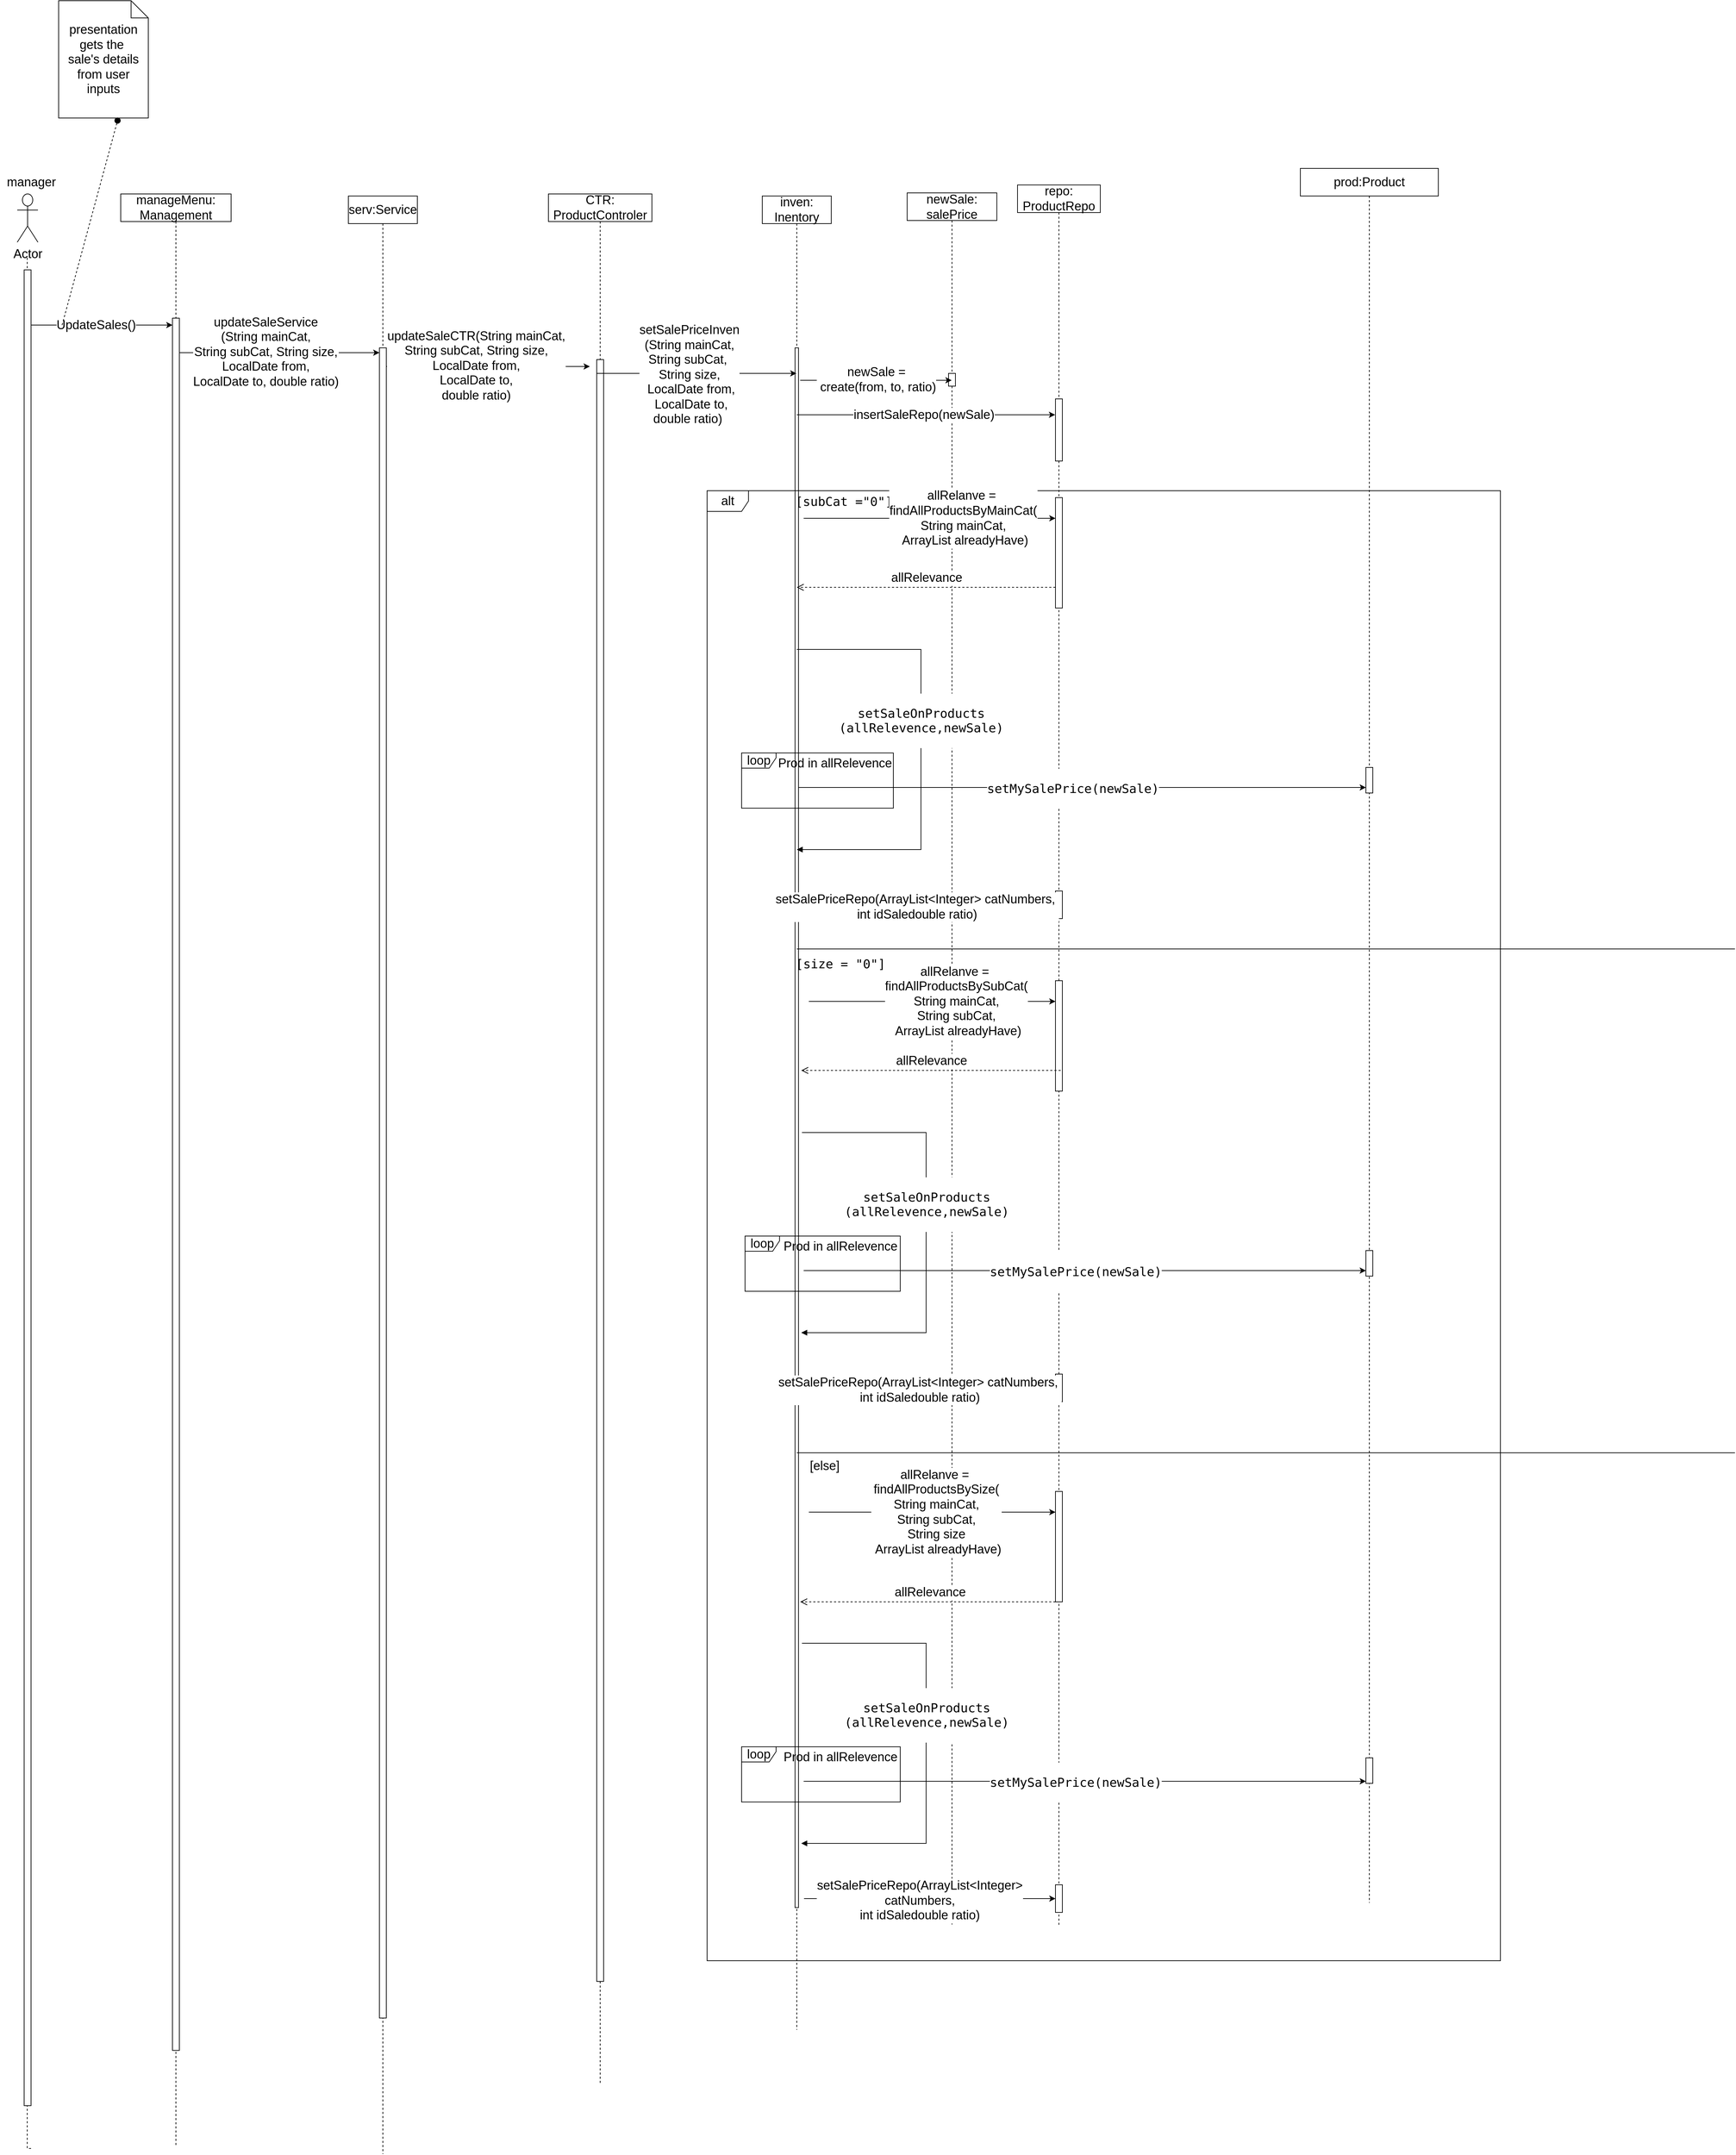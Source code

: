 <mxfile version="24.6.3" type="github">
  <diagram name="Page-1" id="2YBvvXClWsGukQMizWep">
    <mxGraphModel dx="2505" dy="1423" grid="1" gridSize="10" guides="1" tooltips="1" connect="1" arrows="1" fold="1" page="1" pageScale="1" pageWidth="850" pageHeight="1100" math="0" shadow="0">
      <root>
        <mxCell id="0" />
        <mxCell id="1" parent="0" />
        <mxCell id="AZfFT43j_TAVs0j9CgRW-6" value="" style="endArrow=none;endFill=0;html=1;edgeStyle=orthogonalEdgeStyle;align=left;verticalAlign=top;rounded=0;dashed=1;fontSize=18;" edge="1" parent="1">
          <mxGeometry x="-1" relative="1" as="geometry">
            <mxPoint x="50" y="3212" as="sourcePoint" />
            <mxPoint x="44.5" y="470" as="targetPoint" />
            <Array as="points">
              <mxPoint x="45" y="3212" />
            </Array>
            <mxPoint as="offset" />
          </mxGeometry>
        </mxCell>
        <mxCell id="AZfFT43j_TAVs0j9CgRW-1" value="Actor" style="shape=umlActor;verticalLabelPosition=bottom;verticalAlign=top;html=1;fontSize=18;" vertex="1" parent="1">
          <mxGeometry x="30" y="380" width="30" height="70" as="geometry" />
        </mxCell>
        <mxCell id="AZfFT43j_TAVs0j9CgRW-2" value="&lt;font style=&quot;font-size: 18px;&quot;&gt;manager&lt;/font&gt;" style="text;html=1;align=center;verticalAlign=middle;resizable=0;points=[];autosize=1;strokeColor=none;fillColor=none;fontSize=18;" vertex="1" parent="1">
          <mxGeometry x="5" y="343" width="90" height="40" as="geometry" />
        </mxCell>
        <mxCell id="AZfFT43j_TAVs0j9CgRW-14" style="edgeStyle=elbowEdgeStyle;rounded=0;orthogonalLoop=1;jettySize=auto;html=1;elbow=vertical;curved=0;fontSize=18;" edge="1" parent="1" target="AZfFT43j_TAVs0j9CgRW-29">
          <mxGeometry relative="1" as="geometry">
            <mxPoint x="50" y="570" as="sourcePoint" />
            <mxPoint x="270" y="570" as="targetPoint" />
          </mxGeometry>
        </mxCell>
        <mxCell id="AZfFT43j_TAVs0j9CgRW-15" value="&lt;div style=&quot;color: rgb(169, 183, 198); font-family: &amp;quot;JetBrains Mono&amp;quot;, monospace; font-size: 18px;&quot;&gt;&lt;pre style=&quot;font-size: 18px;&quot;&gt;&lt;br style=&quot;font-size: 18px;&quot;&gt;&lt;/pre&gt;&lt;/div&gt;" style="edgeLabel;html=1;align=center;verticalAlign=middle;resizable=0;points=[];fontSize=18;" vertex="1" connectable="0" parent="AZfFT43j_TAVs0j9CgRW-14">
          <mxGeometry x="-0.338" y="-2" relative="1" as="geometry">
            <mxPoint as="offset" />
          </mxGeometry>
        </mxCell>
        <mxCell id="AZfFT43j_TAVs0j9CgRW-16" value="UpdateSales()" style="edgeLabel;html=1;align=center;verticalAlign=middle;resizable=0;points=[];fontSize=18;" vertex="1" connectable="0" parent="AZfFT43j_TAVs0j9CgRW-14">
          <mxGeometry x="-0.084" relative="1" as="geometry">
            <mxPoint as="offset" />
          </mxGeometry>
        </mxCell>
        <mxCell id="AZfFT43j_TAVs0j9CgRW-5" value="" style="html=1;points=[];perimeter=orthogonalPerimeter;outlineConnect=0;targetShapes=umlLifeline;portConstraint=eastwest;newEdgeStyle={&quot;edgeStyle&quot;:&quot;elbowEdgeStyle&quot;,&quot;elbow&quot;:&quot;vertical&quot;,&quot;curved&quot;:0,&quot;rounded&quot;:0};fontSize=18;" vertex="1" parent="1">
          <mxGeometry x="40" y="490" width="10" height="2660" as="geometry" />
        </mxCell>
        <mxCell id="AZfFT43j_TAVs0j9CgRW-8" value="serv:Service" style="shape=umlLifeline;perimeter=lifelinePerimeter;whiteSpace=wrap;html=1;container=0;dropTarget=0;collapsible=0;recursiveResize=0;outlineConnect=0;portConstraint=eastwest;newEdgeStyle={&quot;edgeStyle&quot;:&quot;elbowEdgeStyle&quot;,&quot;elbow&quot;:&quot;vertical&quot;,&quot;curved&quot;:0,&quot;rounded&quot;:0};fontSize=18;" vertex="1" parent="1">
          <mxGeometry x="510" y="383" width="100" height="2837" as="geometry" />
        </mxCell>
        <mxCell id="AZfFT43j_TAVs0j9CgRW-9" value="" style="html=1;points=[];perimeter=orthogonalPerimeter;outlineConnect=0;targetShapes=umlLifeline;portConstraint=eastwest;newEdgeStyle={&quot;edgeStyle&quot;:&quot;elbowEdgeStyle&quot;,&quot;elbow&quot;:&quot;vertical&quot;,&quot;curved&quot;:0,&quot;rounded&quot;:0};fontSize=18;" vertex="1" parent="AZfFT43j_TAVs0j9CgRW-8">
          <mxGeometry x="45" y="220" width="10" height="2420" as="geometry" />
        </mxCell>
        <mxCell id="AZfFT43j_TAVs0j9CgRW-10" value="CTR:&lt;br&gt;ProductControler" style="shape=umlLifeline;perimeter=lifelinePerimeter;whiteSpace=wrap;html=1;container=0;dropTarget=0;collapsible=0;recursiveResize=0;outlineConnect=0;portConstraint=eastwest;newEdgeStyle={&quot;edgeStyle&quot;:&quot;elbowEdgeStyle&quot;,&quot;elbow&quot;:&quot;vertical&quot;,&quot;curved&quot;:0,&quot;rounded&quot;:0};fontSize=18;" vertex="1" parent="1">
          <mxGeometry x="800" y="380" width="150" height="2740" as="geometry" />
        </mxCell>
        <mxCell id="AZfFT43j_TAVs0j9CgRW-11" value="" style="html=1;points=[];perimeter=orthogonalPerimeter;outlineConnect=0;targetShapes=umlLifeline;portConstraint=eastwest;newEdgeStyle={&quot;edgeStyle&quot;:&quot;elbowEdgeStyle&quot;,&quot;elbow&quot;:&quot;vertical&quot;,&quot;curved&quot;:0,&quot;rounded&quot;:0};fontSize=18;" vertex="1" parent="AZfFT43j_TAVs0j9CgRW-10">
          <mxGeometry x="70" y="240" width="10" height="2350" as="geometry" />
        </mxCell>
        <mxCell id="AZfFT43j_TAVs0j9CgRW-12" value="inven:&lt;br&gt;Inentory" style="shape=umlLifeline;perimeter=lifelinePerimeter;whiteSpace=wrap;html=1;container=0;dropTarget=0;collapsible=0;recursiveResize=0;outlineConnect=0;portConstraint=eastwest;newEdgeStyle={&quot;edgeStyle&quot;:&quot;elbowEdgeStyle&quot;,&quot;elbow&quot;:&quot;vertical&quot;,&quot;curved&quot;:0,&quot;rounded&quot;:0};fontSize=18;" vertex="1" parent="1">
          <mxGeometry x="1110" y="383" width="100" height="2657" as="geometry" />
        </mxCell>
        <mxCell id="AZfFT43j_TAVs0j9CgRW-13" value="" style="html=1;points=[];perimeter=orthogonalPerimeter;outlineConnect=0;targetShapes=umlLifeline;portConstraint=eastwest;newEdgeStyle={&quot;edgeStyle&quot;:&quot;elbowEdgeStyle&quot;,&quot;elbow&quot;:&quot;vertical&quot;,&quot;curved&quot;:0,&quot;rounded&quot;:0};fontSize=18;" vertex="1" parent="AZfFT43j_TAVs0j9CgRW-12">
          <mxGeometry x="47.5" y="220" width="5" height="2260" as="geometry" />
        </mxCell>
        <mxCell id="AZfFT43j_TAVs0j9CgRW-17" value="newSale:&lt;br&gt;salePrice" style="shape=umlLifeline;perimeter=lifelinePerimeter;whiteSpace=wrap;html=1;container=0;dropTarget=0;collapsible=0;recursiveResize=0;outlineConnect=0;portConstraint=eastwest;newEdgeStyle={&quot;edgeStyle&quot;:&quot;elbowEdgeStyle&quot;,&quot;elbow&quot;:&quot;vertical&quot;,&quot;curved&quot;:0,&quot;rounded&quot;:0};fontSize=18;" vertex="1" parent="1">
          <mxGeometry x="1320" y="378.5" width="130" height="2511.5" as="geometry" />
        </mxCell>
        <mxCell id="AZfFT43j_TAVs0j9CgRW-18" value="" style="html=1;points=[];perimeter=orthogonalPerimeter;outlineConnect=0;targetShapes=umlLifeline;portConstraint=eastwest;newEdgeStyle={&quot;edgeStyle&quot;:&quot;elbowEdgeStyle&quot;,&quot;elbow&quot;:&quot;vertical&quot;,&quot;curved&quot;:0,&quot;rounded&quot;:0};fontSize=18;" vertex="1" parent="AZfFT43j_TAVs0j9CgRW-17">
          <mxGeometry x="60" y="261.5" width="10" height="18.5" as="geometry" />
        </mxCell>
        <mxCell id="AZfFT43j_TAVs0j9CgRW-19" value="repo:&lt;br&gt;ProductRepo" style="shape=umlLifeline;perimeter=lifelinePerimeter;whiteSpace=wrap;html=1;container=0;dropTarget=0;collapsible=0;recursiveResize=0;outlineConnect=0;portConstraint=eastwest;newEdgeStyle={&quot;edgeStyle&quot;:&quot;elbowEdgeStyle&quot;,&quot;elbow&quot;:&quot;vertical&quot;,&quot;curved&quot;:0,&quot;rounded&quot;:0};fontSize=18;" vertex="1" parent="1">
          <mxGeometry x="1480" y="367" width="120" height="2523" as="geometry" />
        </mxCell>
        <mxCell id="AZfFT43j_TAVs0j9CgRW-20" value="" style="html=1;points=[];perimeter=orthogonalPerimeter;outlineConnect=0;targetShapes=umlLifeline;portConstraint=eastwest;newEdgeStyle={&quot;edgeStyle&quot;:&quot;elbowEdgeStyle&quot;,&quot;elbow&quot;:&quot;vertical&quot;,&quot;curved&quot;:0,&quot;rounded&quot;:0};fontSize=18;" vertex="1" parent="AZfFT43j_TAVs0j9CgRW-19">
          <mxGeometry x="55" y="310" width="10" height="90" as="geometry" />
        </mxCell>
        <mxCell id="AZfFT43j_TAVs0j9CgRW-24" style="edgeStyle=elbowEdgeStyle;rounded=0;orthogonalLoop=1;jettySize=auto;html=1;elbow=vertical;curved=0;fontSize=18;" edge="1" parent="1" target="AZfFT43j_TAVs0j9CgRW-9">
          <mxGeometry relative="1" as="geometry">
            <mxPoint x="260" y="610" as="sourcePoint" />
            <mxPoint x="460" y="610" as="targetPoint" />
            <Array as="points">
              <mxPoint x="311.59" y="610" />
            </Array>
          </mxGeometry>
        </mxCell>
        <mxCell id="AZfFT43j_TAVs0j9CgRW-25" value="updateSaleService&lt;br&gt;(String mainCat, &lt;br style=&quot;font-size: 18px;&quot;&gt;String subCat, String size, &lt;br style=&quot;font-size: 18px;&quot;&gt;LocalDate from, &lt;br style=&quot;font-size: 18px;&quot;&gt;LocalDate to, double ratio)" style="edgeLabel;html=1;align=center;verticalAlign=middle;resizable=0;points=[];fontSize=18;" vertex="1" connectable="0" parent="AZfFT43j_TAVs0j9CgRW-24">
          <mxGeometry x="-0.12" y="1" relative="1" as="geometry">
            <mxPoint as="offset" />
          </mxGeometry>
        </mxCell>
        <mxCell id="AZfFT43j_TAVs0j9CgRW-26" value="presentation gets the&amp;nbsp;&lt;br style=&quot;font-size: 18px;&quot;&gt;sale&#39;s details from user inputs" style="shape=note2;boundedLbl=1;whiteSpace=wrap;html=1;size=25;verticalAlign=top;align=center;fontSize=18;" vertex="1" parent="1">
          <mxGeometry x="90" y="100" width="130" height="170" as="geometry" />
        </mxCell>
        <mxCell id="AZfFT43j_TAVs0j9CgRW-27" value="" style="html=1;verticalAlign=bottom;endArrow=oval;dashed=1;endSize=8;curved=0;rounded=0;entryX=0.657;entryY=1.022;entryDx=0;entryDy=0;entryPerimeter=0;endFill=1;fontSize=18;" edge="1" parent="1" target="AZfFT43j_TAVs0j9CgRW-26">
          <mxGeometry relative="1" as="geometry">
            <mxPoint x="95" y="570" as="sourcePoint" />
            <mxPoint x="380" y="360" as="targetPoint" />
          </mxGeometry>
        </mxCell>
        <mxCell id="AZfFT43j_TAVs0j9CgRW-28" value="manageMenu:&lt;br&gt;Management" style="shape=umlLifeline;perimeter=lifelinePerimeter;whiteSpace=wrap;html=1;container=0;dropTarget=0;collapsible=0;recursiveResize=0;outlineConnect=0;portConstraint=eastwest;newEdgeStyle={&quot;edgeStyle&quot;:&quot;elbowEdgeStyle&quot;,&quot;elbow&quot;:&quot;vertical&quot;,&quot;curved&quot;:0,&quot;rounded&quot;:0};fontSize=18;" vertex="1" parent="1">
          <mxGeometry x="180" y="380" width="160" height="2830" as="geometry" />
        </mxCell>
        <mxCell id="AZfFT43j_TAVs0j9CgRW-29" value="" style="html=1;points=[];perimeter=orthogonalPerimeter;outlineConnect=0;targetShapes=umlLifeline;portConstraint=eastwest;newEdgeStyle={&quot;edgeStyle&quot;:&quot;elbowEdgeStyle&quot;,&quot;elbow&quot;:&quot;vertical&quot;,&quot;curved&quot;:0,&quot;rounded&quot;:0};fontSize=18;" vertex="1" parent="AZfFT43j_TAVs0j9CgRW-28">
          <mxGeometry x="75" y="180" width="10" height="2510" as="geometry" />
        </mxCell>
        <mxCell id="AZfFT43j_TAVs0j9CgRW-30" style="edgeStyle=elbowEdgeStyle;rounded=0;orthogonalLoop=1;jettySize=auto;html=1;elbow=vertical;curved=0;fontSize=18;" edge="1" parent="1">
          <mxGeometry relative="1" as="geometry">
            <mxPoint x="565" y="630" as="sourcePoint" />
            <mxPoint x="860" y="630" as="targetPoint" />
            <Array as="points">
              <mxPoint x="616.59" y="630" />
            </Array>
          </mxGeometry>
        </mxCell>
        <mxCell id="AZfFT43j_TAVs0j9CgRW-31" value="updateSaleCTR(String mainCat, &lt;br style=&quot;font-size: 18px;&quot;&gt;String subCat, String size, &lt;br style=&quot;font-size: 18px;&quot;&gt;LocalDate from, &lt;br style=&quot;font-size: 18px;&quot;&gt;LocalDate to, &lt;br&gt;double ratio)" style="edgeLabel;html=1;align=center;verticalAlign=middle;resizable=0;points=[];fontSize=18;" vertex="1" connectable="0" parent="AZfFT43j_TAVs0j9CgRW-30">
          <mxGeometry x="-0.12" y="1" relative="1" as="geometry">
            <mxPoint as="offset" />
          </mxGeometry>
        </mxCell>
        <mxCell id="AZfFT43j_TAVs0j9CgRW-32" style="edgeStyle=elbowEdgeStyle;rounded=0;orthogonalLoop=1;jettySize=auto;html=1;elbow=vertical;curved=0;fontSize=18;" edge="1" parent="1">
          <mxGeometry relative="1" as="geometry">
            <mxPoint x="870" y="640.003" as="sourcePoint" />
            <mxPoint x="1159.5" y="640.003" as="targetPoint" />
          </mxGeometry>
        </mxCell>
        <mxCell id="AZfFT43j_TAVs0j9CgRW-33" value="setSalePriceInven&lt;br&gt;(String mainCat, &lt;br&gt;String subCat,&amp;nbsp;&lt;div style=&quot;font-size: 18px;&quot;&gt;String size,&lt;br&gt;&amp;nbsp;LocalDate from,&lt;/div&gt;&lt;div style=&quot;font-size: 18px;&quot;&gt;&amp;nbsp;LocalDate to, &lt;br&gt;double ratio)&amp;nbsp;&lt;/div&gt;" style="edgeLabel;html=1;align=center;verticalAlign=middle;resizable=0;points=[];fontSize=18;" vertex="1" connectable="0" parent="AZfFT43j_TAVs0j9CgRW-32">
          <mxGeometry x="-0.074" y="-2" relative="1" as="geometry">
            <mxPoint as="offset" />
          </mxGeometry>
        </mxCell>
        <mxCell id="AZfFT43j_TAVs0j9CgRW-34" style="edgeStyle=elbowEdgeStyle;rounded=0;orthogonalLoop=1;jettySize=auto;html=1;elbow=horizontal;curved=0;fontSize=18;" edge="1" parent="1">
          <mxGeometry relative="1" as="geometry">
            <mxPoint x="1165.0" y="650.001" as="sourcePoint" />
            <mxPoint x="1384.5" y="650.001" as="targetPoint" />
          </mxGeometry>
        </mxCell>
        <mxCell id="AZfFT43j_TAVs0j9CgRW-35" value="newSale =&lt;br&gt;&amp;nbsp;create(from, to, ratio)" style="edgeLabel;html=1;align=center;verticalAlign=middle;resizable=0;points=[];fontSize=18;" vertex="1" connectable="0" parent="AZfFT43j_TAVs0j9CgRW-34">
          <mxGeometry x="0.086" relative="1" as="geometry">
            <mxPoint x="-9" y="-1" as="offset" />
          </mxGeometry>
        </mxCell>
        <mxCell id="AZfFT43j_TAVs0j9CgRW-36" style="edgeStyle=elbowEdgeStyle;rounded=0;orthogonalLoop=1;jettySize=auto;html=1;elbow=vertical;curved=0;fontSize=18;" edge="1" parent="1" source="AZfFT43j_TAVs0j9CgRW-12">
          <mxGeometry relative="1" as="geometry">
            <mxPoint x="1160.0" y="699.997" as="sourcePoint" />
            <mxPoint x="1534.5" y="699.997" as="targetPoint" />
          </mxGeometry>
        </mxCell>
        <mxCell id="AZfFT43j_TAVs0j9CgRW-37" value="insertSaleRepo(newSale)" style="edgeLabel;html=1;align=center;verticalAlign=middle;resizable=0;points=[];fontSize=18;" vertex="1" connectable="0" parent="AZfFT43j_TAVs0j9CgRW-36">
          <mxGeometry x="-0.02" relative="1" as="geometry">
            <mxPoint as="offset" />
          </mxGeometry>
        </mxCell>
        <UserObject label="&lt;div style=&quot;font-family: &amp;quot;JetBrains Mono&amp;quot;, monospace; font-size: 18px;&quot;&gt;&lt;pre style=&quot;font-size: 18px;&quot;&gt;&lt;font style=&quot;font-size: 18px;&quot;&gt;[subCat =&quot;0&quot;]&lt;/font&gt;&lt;/pre&gt;&lt;/div&gt;" link="&lt;div style=&quot;background-color:#2b2b2b;color:#a9b7c6;font-family:&#39;JetBrains Mono&#39;,monospace;font-size:9.8pt;&quot;&gt;&lt;pre&gt;subCat.equals(&lt;span style=&quot;color:#6a8759;&quot;&gt;&quot;0&quot;&lt;/span&gt;)&lt;/pre&gt;&lt;/div&gt;" id="AZfFT43j_TAVs0j9CgRW-47">
          <mxCell style="text;html=1;align=center;verticalAlign=middle;resizable=0;points=[];autosize=1;strokeColor=none;fillColor=none;fontSize=18;" vertex="1" parent="1">
            <mxGeometry x="1152.5" y="790" width="150" height="70" as="geometry" />
          </mxCell>
        </UserObject>
        <mxCell id="AZfFT43j_TAVs0j9CgRW-49" value="alt" style="shape=umlFrame;whiteSpace=wrap;html=1;pointerEvents=0;fontSize=18;" vertex="1" parent="1">
          <mxGeometry x="1030" y="810" width="1150" height="2130" as="geometry" />
        </mxCell>
        <mxCell id="AZfFT43j_TAVs0j9CgRW-51" value="" style="html=1;points=[];perimeter=orthogonalPerimeter;outlineConnect=0;targetShapes=umlLifeline;portConstraint=eastwest;newEdgeStyle={&quot;edgeStyle&quot;:&quot;elbowEdgeStyle&quot;,&quot;elbow&quot;:&quot;vertical&quot;,&quot;curved&quot;:0,&quot;rounded&quot;:0};fontSize=18;" vertex="1" parent="1">
          <mxGeometry x="1535" y="820" width="10" height="160" as="geometry" />
        </mxCell>
        <mxCell id="AZfFT43j_TAVs0j9CgRW-50" style="edgeStyle=elbowEdgeStyle;rounded=0;orthogonalLoop=1;jettySize=auto;html=1;elbow=vertical;curved=0;fontSize=18;" edge="1" parent="1" target="AZfFT43j_TAVs0j9CgRW-51">
          <mxGeometry relative="1" as="geometry">
            <mxPoint x="1170" y="850" as="sourcePoint" />
            <mxPoint x="1517.5" y="853.0" as="targetPoint" />
          </mxGeometry>
        </mxCell>
        <mxCell id="AZfFT43j_TAVs0j9CgRW-52" value="allRelanve =&amp;nbsp;&lt;div style=&quot;font-size: 18px;&quot;&gt;findAllProductsByMainCat(&lt;div style=&quot;font-size: 18px;&quot;&gt;String mainCat,&lt;/div&gt;&lt;div style=&quot;font-size: 18px;&quot;&gt;&amp;nbsp;ArrayList alreadyHave)&lt;/div&gt;&lt;/div&gt;" style="edgeLabel;html=1;align=center;verticalAlign=middle;resizable=0;points=[];fontSize=18;" vertex="1" connectable="0" parent="AZfFT43j_TAVs0j9CgRW-50">
          <mxGeometry x="0.028" relative="1" as="geometry">
            <mxPoint x="43" as="offset" />
          </mxGeometry>
        </mxCell>
        <mxCell id="AZfFT43j_TAVs0j9CgRW-63" value="&lt;font style=&quot;font-size: 18px;&quot;&gt;allRelevance&lt;/font&gt;" style="html=1;verticalAlign=bottom;endArrow=open;dashed=1;endSize=8;curved=0;rounded=0;fontSize=18;" edge="1" parent="1" target="AZfFT43j_TAVs0j9CgRW-12">
          <mxGeometry relative="1" as="geometry">
            <mxPoint x="1535" y="950" as="sourcePoint" />
            <mxPoint x="1455" y="950" as="targetPoint" />
          </mxGeometry>
        </mxCell>
        <mxCell id="AZfFT43j_TAVs0j9CgRW-67" value="&lt;div style=&quot;font-family: &amp;quot;JetBrains Mono&amp;quot;, monospace; font-size: 18px;&quot;&gt;&lt;pre style=&quot;font-size: 18px;&quot;&gt;&lt;font style=&quot;font-size: 18px;&quot;&gt;setSaleOnProducts&lt;br style=&quot;font-size: 18px;&quot;&gt;(allRelevence,newSale)&lt;/font&gt;&lt;/pre&gt;&lt;/div&gt;" style="html=1;verticalAlign=bottom;endArrow=block;curved=0;rounded=0;fontSize=18;" edge="1" parent="1" target="AZfFT43j_TAVs0j9CgRW-12">
          <mxGeometry width="80" relative="1" as="geometry">
            <mxPoint x="1160" y="1040" as="sourcePoint" />
            <mxPoint x="1162.5" y="1150.0" as="targetPoint" />
            <Array as="points">
              <mxPoint x="1340" y="1040" />
              <mxPoint x="1340" y="1150" />
              <mxPoint x="1340" y="1330" />
            </Array>
          </mxGeometry>
        </mxCell>
        <mxCell id="AZfFT43j_TAVs0j9CgRW-69" value="loop" style="shape=umlFrame;whiteSpace=wrap;html=1;pointerEvents=0;width=50;height=22;fontSize=18;" vertex="1" parent="1">
          <mxGeometry x="1080" y="1190" width="220" height="80" as="geometry" />
        </mxCell>
        <mxCell id="AZfFT43j_TAVs0j9CgRW-71" value="&lt;font style=&quot;font-size: 18px;&quot;&gt;Prod in&amp;nbsp;&lt;span style=&quot;background-color: rgb(255, 255, 255); font-size: 18px;&quot;&gt;allRelevence&lt;/span&gt;&lt;/font&gt;" style="text;html=1;align=center;verticalAlign=middle;resizable=0;points=[];autosize=1;strokeColor=none;fillColor=none;fontSize=18;" vertex="1" parent="1">
          <mxGeometry x="1120" y="1185" width="190" height="40" as="geometry" />
        </mxCell>
        <mxCell id="AZfFT43j_TAVs0j9CgRW-72" value="prod:Product" style="shape=umlLifeline;perimeter=lifelinePerimeter;whiteSpace=wrap;html=1;container=0;dropTarget=0;collapsible=0;recursiveResize=0;outlineConnect=0;portConstraint=eastwest;newEdgeStyle={&quot;edgeStyle&quot;:&quot;elbowEdgeStyle&quot;,&quot;elbow&quot;:&quot;vertical&quot;,&quot;curved&quot;:0,&quot;rounded&quot;:0};fontSize=18;" vertex="1" parent="1">
          <mxGeometry x="1890" y="343" width="200" height="2513" as="geometry" />
        </mxCell>
        <mxCell id="AZfFT43j_TAVs0j9CgRW-73" value="" style="html=1;points=[];perimeter=orthogonalPerimeter;outlineConnect=0;targetShapes=umlLifeline;portConstraint=eastwest;newEdgeStyle={&quot;edgeStyle&quot;:&quot;elbowEdgeStyle&quot;,&quot;elbow&quot;:&quot;vertical&quot;,&quot;curved&quot;:0,&quot;rounded&quot;:0};fontSize=18;" vertex="1" parent="AZfFT43j_TAVs0j9CgRW-72">
          <mxGeometry x="95" y="868" width="10" height="37" as="geometry" />
        </mxCell>
        <mxCell id="AZfFT43j_TAVs0j9CgRW-116" value="" style="html=1;points=[];perimeter=orthogonalPerimeter;outlineConnect=0;targetShapes=umlLifeline;portConstraint=eastwest;newEdgeStyle={&quot;edgeStyle&quot;:&quot;elbowEdgeStyle&quot;,&quot;elbow&quot;:&quot;vertical&quot;,&quot;curved&quot;:0,&quot;rounded&quot;:0};fontSize=18;" vertex="1" parent="AZfFT43j_TAVs0j9CgRW-72">
          <mxGeometry x="95" y="1568" width="10" height="37" as="geometry" />
        </mxCell>
        <mxCell id="AZfFT43j_TAVs0j9CgRW-140" value="" style="html=1;points=[];perimeter=orthogonalPerimeter;outlineConnect=0;targetShapes=umlLifeline;portConstraint=eastwest;newEdgeStyle={&quot;edgeStyle&quot;:&quot;elbowEdgeStyle&quot;,&quot;elbow&quot;:&quot;vertical&quot;,&quot;curved&quot;:0,&quot;rounded&quot;:0};fontSize=18;" vertex="1" parent="AZfFT43j_TAVs0j9CgRW-72">
          <mxGeometry x="95" y="2303" width="10" height="37" as="geometry" />
        </mxCell>
        <mxCell id="AZfFT43j_TAVs0j9CgRW-75" value="" style="edgeStyle=elbowEdgeStyle;rounded=0;orthogonalLoop=1;jettySize=auto;html=1;elbow=vertical;curved=0;fontSize=18;" edge="1" parent="1" target="AZfFT43j_TAVs0j9CgRW-73">
          <mxGeometry relative="1" as="geometry">
            <mxPoint x="1162.5" y="1239.997" as="sourcePoint" />
            <mxPoint x="2435" y="1239.997" as="targetPoint" />
          </mxGeometry>
        </mxCell>
        <mxCell id="AZfFT43j_TAVs0j9CgRW-76" value="&lt;div style=&quot;font-family: &amp;quot;JetBrains Mono&amp;quot;, monospace; font-size: 18px;&quot;&gt;&lt;pre style=&quot;font-size: 18px;&quot;&gt;setMySalePrice(newSale)&lt;/pre&gt;&lt;/div&gt;" style="edgeLabel;html=1;align=center;verticalAlign=middle;resizable=0;points=[];fontSize=18;" vertex="1" connectable="0" parent="AZfFT43j_TAVs0j9CgRW-75">
          <mxGeometry x="-0.034" y="-1" relative="1" as="geometry">
            <mxPoint as="offset" />
          </mxGeometry>
        </mxCell>
        <mxCell id="AZfFT43j_TAVs0j9CgRW-79" value="" style="html=1;points=[];perimeter=orthogonalPerimeter;outlineConnect=0;targetShapes=umlLifeline;portConstraint=eastwest;newEdgeStyle={&quot;edgeStyle&quot;:&quot;elbowEdgeStyle&quot;,&quot;elbow&quot;:&quot;vertical&quot;,&quot;curved&quot;:0,&quot;rounded&quot;:0};fontSize=18;" vertex="1" parent="1">
          <mxGeometry x="1535" y="1390" width="10" height="40" as="geometry" />
        </mxCell>
        <mxCell id="AZfFT43j_TAVs0j9CgRW-80" style="edgeStyle=elbowEdgeStyle;rounded=0;orthogonalLoop=1;jettySize=auto;html=1;elbow=vertical;curved=0;fontSize=18;" edge="1" parent="1" source="AZfFT43j_TAVs0j9CgRW-13" target="AZfFT43j_TAVs0j9CgRW-79">
          <mxGeometry relative="1" as="geometry" />
        </mxCell>
        <mxCell id="AZfFT43j_TAVs0j9CgRW-81" value="setSalePriceRepo(ArrayList&amp;lt;Integer&amp;gt;&amp;nbsp;catNumbers,&amp;nbsp;&lt;div style=&quot;font-size: 18px;&quot;&gt;int idSaledouble ratio)&lt;/div&gt;" style="edgeLabel;html=1;align=center;verticalAlign=middle;resizable=0;points=[];fontSize=18;" vertex="1" connectable="0" parent="AZfFT43j_TAVs0j9CgRW-80">
          <mxGeometry x="-0.081" y="-3" relative="1" as="geometry">
            <mxPoint as="offset" />
          </mxGeometry>
        </mxCell>
        <mxCell id="AZfFT43j_TAVs0j9CgRW-87" value="" style="line;strokeWidth=1;fillColor=none;align=left;verticalAlign=middle;spacingTop=-1;spacingLeft=3;spacingRight=3;rotatable=0;labelPosition=right;points=[];portConstraint=eastwest;strokeColor=inherit;fontSize=18;" vertex="1" parent="1">
          <mxGeometry x="1160" y="1470" width="1360" height="8" as="geometry" />
        </mxCell>
        <UserObject label="&lt;div style=&quot;font-family: &amp;quot;JetBrains Mono&amp;quot;, monospace; font-size: 18px;&quot;&gt;&lt;pre style=&quot;font-size: 18px;&quot;&gt;&lt;font style=&quot;font-size: 18px;&quot;&gt;[size = &quot;0&quot;]&lt;/font&gt;&lt;/pre&gt;&lt;/div&gt;" link="&lt;div style=&quot;background-color:#2b2b2b;color:#a9b7c6;font-family:&#39;JetBrains Mono&#39;,monospace;font-size:9.8pt;&quot;&gt;&lt;pre&gt;subCat.equals(&lt;span style=&quot;color:#6a8759;&quot;&gt;&quot;0&quot;&lt;/span&gt;)&lt;/pre&gt;&lt;/div&gt;" id="AZfFT43j_TAVs0j9CgRW-88">
          <mxCell style="text;html=1;align=center;verticalAlign=middle;resizable=0;points=[];autosize=1;strokeColor=none;fillColor=none;fontSize=18;" vertex="1" parent="1">
            <mxGeometry x="1152.5" y="1460" width="140" height="70" as="geometry" />
          </mxCell>
        </UserObject>
        <mxCell id="AZfFT43j_TAVs0j9CgRW-104" value="" style="html=1;points=[];perimeter=orthogonalPerimeter;outlineConnect=0;targetShapes=umlLifeline;portConstraint=eastwest;newEdgeStyle={&quot;edgeStyle&quot;:&quot;elbowEdgeStyle&quot;,&quot;elbow&quot;:&quot;vertical&quot;,&quot;curved&quot;:0,&quot;rounded&quot;:0};fontSize=18;" vertex="1" parent="1">
          <mxGeometry x="1535" y="1520" width="10" height="160" as="geometry" />
        </mxCell>
        <mxCell id="AZfFT43j_TAVs0j9CgRW-105" style="edgeStyle=elbowEdgeStyle;rounded=0;orthogonalLoop=1;jettySize=auto;html=1;elbow=vertical;curved=0;fontSize=18;" edge="1" parent="1" target="AZfFT43j_TAVs0j9CgRW-104">
          <mxGeometry relative="1" as="geometry">
            <mxPoint x="1177.5" y="1550" as="sourcePoint" />
            <mxPoint x="1525" y="1553.0" as="targetPoint" />
          </mxGeometry>
        </mxCell>
        <mxCell id="AZfFT43j_TAVs0j9CgRW-106" value="allRelanve =&amp;nbsp;&lt;div style=&quot;font-size: 18px;&quot;&gt;findAllProductsBySubCat(&lt;div style=&quot;font-size: 18px;&quot;&gt;String mainCat,&lt;br style=&quot;font-size: 18px;&quot;&gt;String subCat,&lt;/div&gt;&lt;div style=&quot;font-size: 18px;&quot;&gt;&amp;nbsp;ArrayList alreadyHave)&lt;/div&gt;&lt;/div&gt;" style="edgeLabel;html=1;align=center;verticalAlign=middle;resizable=0;points=[];fontSize=18;" vertex="1" connectable="0" parent="AZfFT43j_TAVs0j9CgRW-105">
          <mxGeometry x="0.028" relative="1" as="geometry">
            <mxPoint x="29" as="offset" />
          </mxGeometry>
        </mxCell>
        <mxCell id="AZfFT43j_TAVs0j9CgRW-109" value="&lt;font style=&quot;font-size: 18px;&quot;&gt;allRelevance&lt;/font&gt;" style="html=1;verticalAlign=bottom;endArrow=open;dashed=1;endSize=8;curved=0;rounded=0;fontSize=18;" edge="1" parent="1">
          <mxGeometry relative="1" as="geometry">
            <mxPoint x="1542.5" y="1650" as="sourcePoint" />
            <mxPoint x="1166.5" y="1650" as="targetPoint" />
          </mxGeometry>
        </mxCell>
        <mxCell id="AZfFT43j_TAVs0j9CgRW-110" value="&lt;div style=&quot;font-family: &amp;quot;JetBrains Mono&amp;quot;, monospace; font-size: 18px;&quot;&gt;&lt;pre style=&quot;font-size: 18px;&quot;&gt;&lt;font style=&quot;font-size: 18px;&quot;&gt;setSaleOnProducts&lt;br style=&quot;font-size: 18px;&quot;&gt;(allRelevence,newSale)&lt;/font&gt;&lt;/pre&gt;&lt;/div&gt;" style="html=1;verticalAlign=bottom;endArrow=block;curved=0;rounded=0;fontSize=18;" edge="1" parent="1">
          <mxGeometry width="80" relative="1" as="geometry">
            <mxPoint x="1167.5" y="1740" as="sourcePoint" />
            <mxPoint x="1166.5" y="2030" as="targetPoint" />
            <Array as="points">
              <mxPoint x="1347.5" y="1740" />
              <mxPoint x="1347.5" y="1850" />
              <mxPoint x="1347.5" y="2030" />
            </Array>
          </mxGeometry>
        </mxCell>
        <mxCell id="AZfFT43j_TAVs0j9CgRW-111" value="loop" style="shape=umlFrame;whiteSpace=wrap;html=1;pointerEvents=0;width=50;height=22;fontSize=18;" vertex="1" parent="1">
          <mxGeometry x="1085" y="1890" width="225" height="80" as="geometry" />
        </mxCell>
        <mxCell id="AZfFT43j_TAVs0j9CgRW-112" value="&lt;font style=&quot;font-size: 18px;&quot;&gt;Prod in&amp;nbsp;&lt;span style=&quot;background-color: rgb(255, 255, 255); font-size: 18px;&quot;&gt;allRelevence&lt;/span&gt;&lt;/font&gt;" style="text;html=1;align=center;verticalAlign=middle;resizable=0;points=[];autosize=1;strokeColor=none;fillColor=none;fontSize=18;" vertex="1" parent="1">
          <mxGeometry x="1127.5" y="1885" width="190" height="40" as="geometry" />
        </mxCell>
        <mxCell id="AZfFT43j_TAVs0j9CgRW-114" value="" style="edgeStyle=elbowEdgeStyle;rounded=0;orthogonalLoop=1;jettySize=auto;html=1;elbow=vertical;curved=0;fontSize=18;" edge="1" parent="1" target="AZfFT43j_TAVs0j9CgRW-116">
          <mxGeometry relative="1" as="geometry">
            <mxPoint x="1170" y="1939.997" as="sourcePoint" />
            <mxPoint x="2442.5" y="1939.997" as="targetPoint" />
          </mxGeometry>
        </mxCell>
        <mxCell id="AZfFT43j_TAVs0j9CgRW-115" value="&lt;div style=&quot;font-family: &amp;quot;JetBrains Mono&amp;quot;, monospace; font-size: 18px;&quot;&gt;&lt;pre style=&quot;font-size: 18px;&quot;&gt;setMySalePrice(newSale)&lt;/pre&gt;&lt;/div&gt;" style="edgeLabel;html=1;align=center;verticalAlign=middle;resizable=0;points=[];fontSize=18;" vertex="1" connectable="0" parent="AZfFT43j_TAVs0j9CgRW-114">
          <mxGeometry x="-0.034" y="-1" relative="1" as="geometry">
            <mxPoint as="offset" />
          </mxGeometry>
        </mxCell>
        <mxCell id="AZfFT43j_TAVs0j9CgRW-118" value="" style="html=1;points=[];perimeter=orthogonalPerimeter;outlineConnect=0;targetShapes=umlLifeline;portConstraint=eastwest;newEdgeStyle={&quot;edgeStyle&quot;:&quot;elbowEdgeStyle&quot;,&quot;elbow&quot;:&quot;vertical&quot;,&quot;curved&quot;:0,&quot;rounded&quot;:0};fontSize=18;" vertex="1" parent="1">
          <mxGeometry x="1535" y="2090" width="10" height="40" as="geometry" />
        </mxCell>
        <mxCell id="AZfFT43j_TAVs0j9CgRW-119" style="edgeStyle=elbowEdgeStyle;rounded=0;orthogonalLoop=1;jettySize=auto;html=1;elbow=vertical;curved=0;fontSize=18;" edge="1" parent="1" target="AZfFT43j_TAVs0j9CgRW-118">
          <mxGeometry relative="1" as="geometry">
            <mxPoint x="1170.5" y="2110" as="sourcePoint" />
          </mxGeometry>
        </mxCell>
        <mxCell id="AZfFT43j_TAVs0j9CgRW-120" value="setSalePriceRepo(ArrayList&amp;lt;Integer&amp;gt;&amp;nbsp;catNumbers,&amp;nbsp;&lt;div style=&quot;font-size: 18px;&quot;&gt;int idSaledouble ratio)&lt;/div&gt;" style="edgeLabel;html=1;align=center;verticalAlign=middle;resizable=0;points=[];fontSize=18;" vertex="1" connectable="0" parent="AZfFT43j_TAVs0j9CgRW-119">
          <mxGeometry x="-0.081" y="-3" relative="1" as="geometry">
            <mxPoint as="offset" />
          </mxGeometry>
        </mxCell>
        <mxCell id="AZfFT43j_TAVs0j9CgRW-124" value="" style="line;strokeWidth=1;fillColor=none;align=left;verticalAlign=middle;spacingTop=-1;spacingLeft=3;spacingRight=3;rotatable=0;labelPosition=right;points=[];portConstraint=eastwest;strokeColor=inherit;fontSize=18;" vertex="1" parent="1">
          <mxGeometry x="1160" y="2200" width="1360" height="8" as="geometry" />
        </mxCell>
        <mxCell id="AZfFT43j_TAVs0j9CgRW-125" value="[else]" style="text;html=1;align=center;verticalAlign=middle;resizable=0;points=[];autosize=1;strokeColor=none;fillColor=none;fontSize=18;" vertex="1" parent="1">
          <mxGeometry x="1165" y="2203" width="70" height="40" as="geometry" />
        </mxCell>
        <mxCell id="AZfFT43j_TAVs0j9CgRW-129" value="" style="html=1;points=[];perimeter=orthogonalPerimeter;outlineConnect=0;targetShapes=umlLifeline;portConstraint=eastwest;newEdgeStyle={&quot;edgeStyle&quot;:&quot;elbowEdgeStyle&quot;,&quot;elbow&quot;:&quot;vertical&quot;,&quot;curved&quot;:0,&quot;rounded&quot;:0};fontSize=18;" vertex="1" parent="1">
          <mxGeometry x="1535" y="2260" width="10" height="160" as="geometry" />
        </mxCell>
        <mxCell id="AZfFT43j_TAVs0j9CgRW-130" style="edgeStyle=elbowEdgeStyle;rounded=0;orthogonalLoop=1;jettySize=auto;html=1;elbow=vertical;curved=0;fontSize=18;" edge="1" parent="1" target="AZfFT43j_TAVs0j9CgRW-129">
          <mxGeometry relative="1" as="geometry">
            <mxPoint x="1177.5" y="2290" as="sourcePoint" />
            <mxPoint x="1525" y="2293" as="targetPoint" />
          </mxGeometry>
        </mxCell>
        <mxCell id="AZfFT43j_TAVs0j9CgRW-131" value="allRelanve =&amp;nbsp;&lt;div style=&quot;font-size: 18px;&quot;&gt;findAllProductsBySize(&lt;div style=&quot;font-size: 18px;&quot;&gt;String mainCat,&lt;br style=&quot;font-size: 18px;&quot;&gt;String subCat,&lt;br style=&quot;font-size: 18px;&quot;&gt;String size&lt;/div&gt;&lt;div style=&quot;font-size: 18px;&quot;&gt;&amp;nbsp;ArrayList alreadyHave)&lt;/div&gt;&lt;/div&gt;" style="edgeLabel;html=1;align=center;verticalAlign=middle;resizable=0;points=[];fontSize=18;" vertex="1" connectable="0" parent="AZfFT43j_TAVs0j9CgRW-130">
          <mxGeometry x="0.028" relative="1" as="geometry">
            <mxPoint as="offset" />
          </mxGeometry>
        </mxCell>
        <mxCell id="AZfFT43j_TAVs0j9CgRW-133" value="&lt;font style=&quot;font-size: 18px;&quot;&gt;allRelevance&lt;/font&gt;" style="html=1;verticalAlign=bottom;endArrow=open;dashed=1;endSize=8;curved=0;rounded=0;fontSize=18;" edge="1" parent="1">
          <mxGeometry relative="1" as="geometry">
            <mxPoint x="1541" y="2420" as="sourcePoint" />
            <mxPoint x="1165" y="2420" as="targetPoint" />
          </mxGeometry>
        </mxCell>
        <mxCell id="AZfFT43j_TAVs0j9CgRW-134" value="&lt;div style=&quot;font-family: &amp;quot;JetBrains Mono&amp;quot;, monospace; font-size: 18px;&quot;&gt;&lt;pre style=&quot;font-size: 18px;&quot;&gt;&lt;font style=&quot;font-size: 18px;&quot;&gt;setSaleOnProducts&lt;br style=&quot;font-size: 18px;&quot;&gt;(allRelevence,newSale)&lt;/font&gt;&lt;/pre&gt;&lt;/div&gt;" style="html=1;verticalAlign=bottom;endArrow=block;curved=0;rounded=0;fontSize=18;" edge="1" parent="1">
          <mxGeometry width="80" relative="1" as="geometry">
            <mxPoint x="1167.5" y="2480" as="sourcePoint" />
            <mxPoint x="1166.5" y="2770" as="targetPoint" />
            <Array as="points">
              <mxPoint x="1347.5" y="2480" />
              <mxPoint x="1347.5" y="2590" />
              <mxPoint x="1347.5" y="2770" />
            </Array>
          </mxGeometry>
        </mxCell>
        <mxCell id="AZfFT43j_TAVs0j9CgRW-135" value="loop" style="shape=umlFrame;whiteSpace=wrap;html=1;pointerEvents=0;width=50;height=22;fontSize=18;" vertex="1" parent="1">
          <mxGeometry x="1080" y="2630" width="230" height="80" as="geometry" />
        </mxCell>
        <mxCell id="AZfFT43j_TAVs0j9CgRW-136" value="&lt;font style=&quot;font-size: 18px;&quot;&gt;Prod in&amp;nbsp;&lt;span style=&quot;background-color: rgb(255, 255, 255); font-size: 18px;&quot;&gt;allRelevence&lt;/span&gt;&lt;/font&gt;" style="text;html=1;align=center;verticalAlign=middle;resizable=0;points=[];autosize=1;strokeColor=none;fillColor=none;fontSize=18;" vertex="1" parent="1">
          <mxGeometry x="1127.5" y="2625" width="190" height="40" as="geometry" />
        </mxCell>
        <mxCell id="AZfFT43j_TAVs0j9CgRW-138" value="" style="edgeStyle=elbowEdgeStyle;rounded=0;orthogonalLoop=1;jettySize=auto;html=1;elbow=vertical;curved=0;fontSize=18;" edge="1" parent="1" target="AZfFT43j_TAVs0j9CgRW-140">
          <mxGeometry relative="1" as="geometry">
            <mxPoint x="1170" y="2679.997" as="sourcePoint" />
            <mxPoint x="2442.5" y="2679.997" as="targetPoint" />
          </mxGeometry>
        </mxCell>
        <mxCell id="AZfFT43j_TAVs0j9CgRW-139" value="&lt;div style=&quot;font-family: &amp;quot;JetBrains Mono&amp;quot;, monospace; font-size: 18px;&quot;&gt;&lt;pre style=&quot;font-size: 18px;&quot;&gt;setMySalePrice(newSale)&lt;/pre&gt;&lt;/div&gt;" style="edgeLabel;html=1;align=center;verticalAlign=middle;resizable=0;points=[];fontSize=18;" vertex="1" connectable="0" parent="AZfFT43j_TAVs0j9CgRW-138">
          <mxGeometry x="-0.034" y="-1" relative="1" as="geometry">
            <mxPoint as="offset" />
          </mxGeometry>
        </mxCell>
        <mxCell id="AZfFT43j_TAVs0j9CgRW-142" value="" style="html=1;points=[];perimeter=orthogonalPerimeter;outlineConnect=0;targetShapes=umlLifeline;portConstraint=eastwest;newEdgeStyle={&quot;edgeStyle&quot;:&quot;elbowEdgeStyle&quot;,&quot;elbow&quot;:&quot;vertical&quot;,&quot;curved&quot;:0,&quot;rounded&quot;:0};fontSize=18;" vertex="1" parent="1">
          <mxGeometry x="1535" y="2830" width="10" height="40" as="geometry" />
        </mxCell>
        <mxCell id="AZfFT43j_TAVs0j9CgRW-143" style="edgeStyle=elbowEdgeStyle;rounded=0;orthogonalLoop=1;jettySize=auto;html=1;elbow=vertical;curved=0;fontSize=18;" edge="1" parent="1" target="AZfFT43j_TAVs0j9CgRW-142">
          <mxGeometry relative="1" as="geometry">
            <mxPoint x="1170.5" y="2850" as="sourcePoint" />
          </mxGeometry>
        </mxCell>
        <mxCell id="AZfFT43j_TAVs0j9CgRW-144" value="setSalePriceRepo(ArrayList&amp;lt;Integer&amp;gt;&lt;br&gt;&amp;nbsp;catNumbers,&amp;nbsp;&lt;div style=&quot;font-size: 18px;&quot;&gt;int idSaledouble ratio)&lt;/div&gt;" style="edgeLabel;html=1;align=center;verticalAlign=middle;resizable=0;points=[];fontSize=18;" vertex="1" connectable="0" parent="AZfFT43j_TAVs0j9CgRW-143">
          <mxGeometry x="-0.081" y="-3" relative="1" as="geometry">
            <mxPoint as="offset" />
          </mxGeometry>
        </mxCell>
      </root>
    </mxGraphModel>
  </diagram>
</mxfile>
